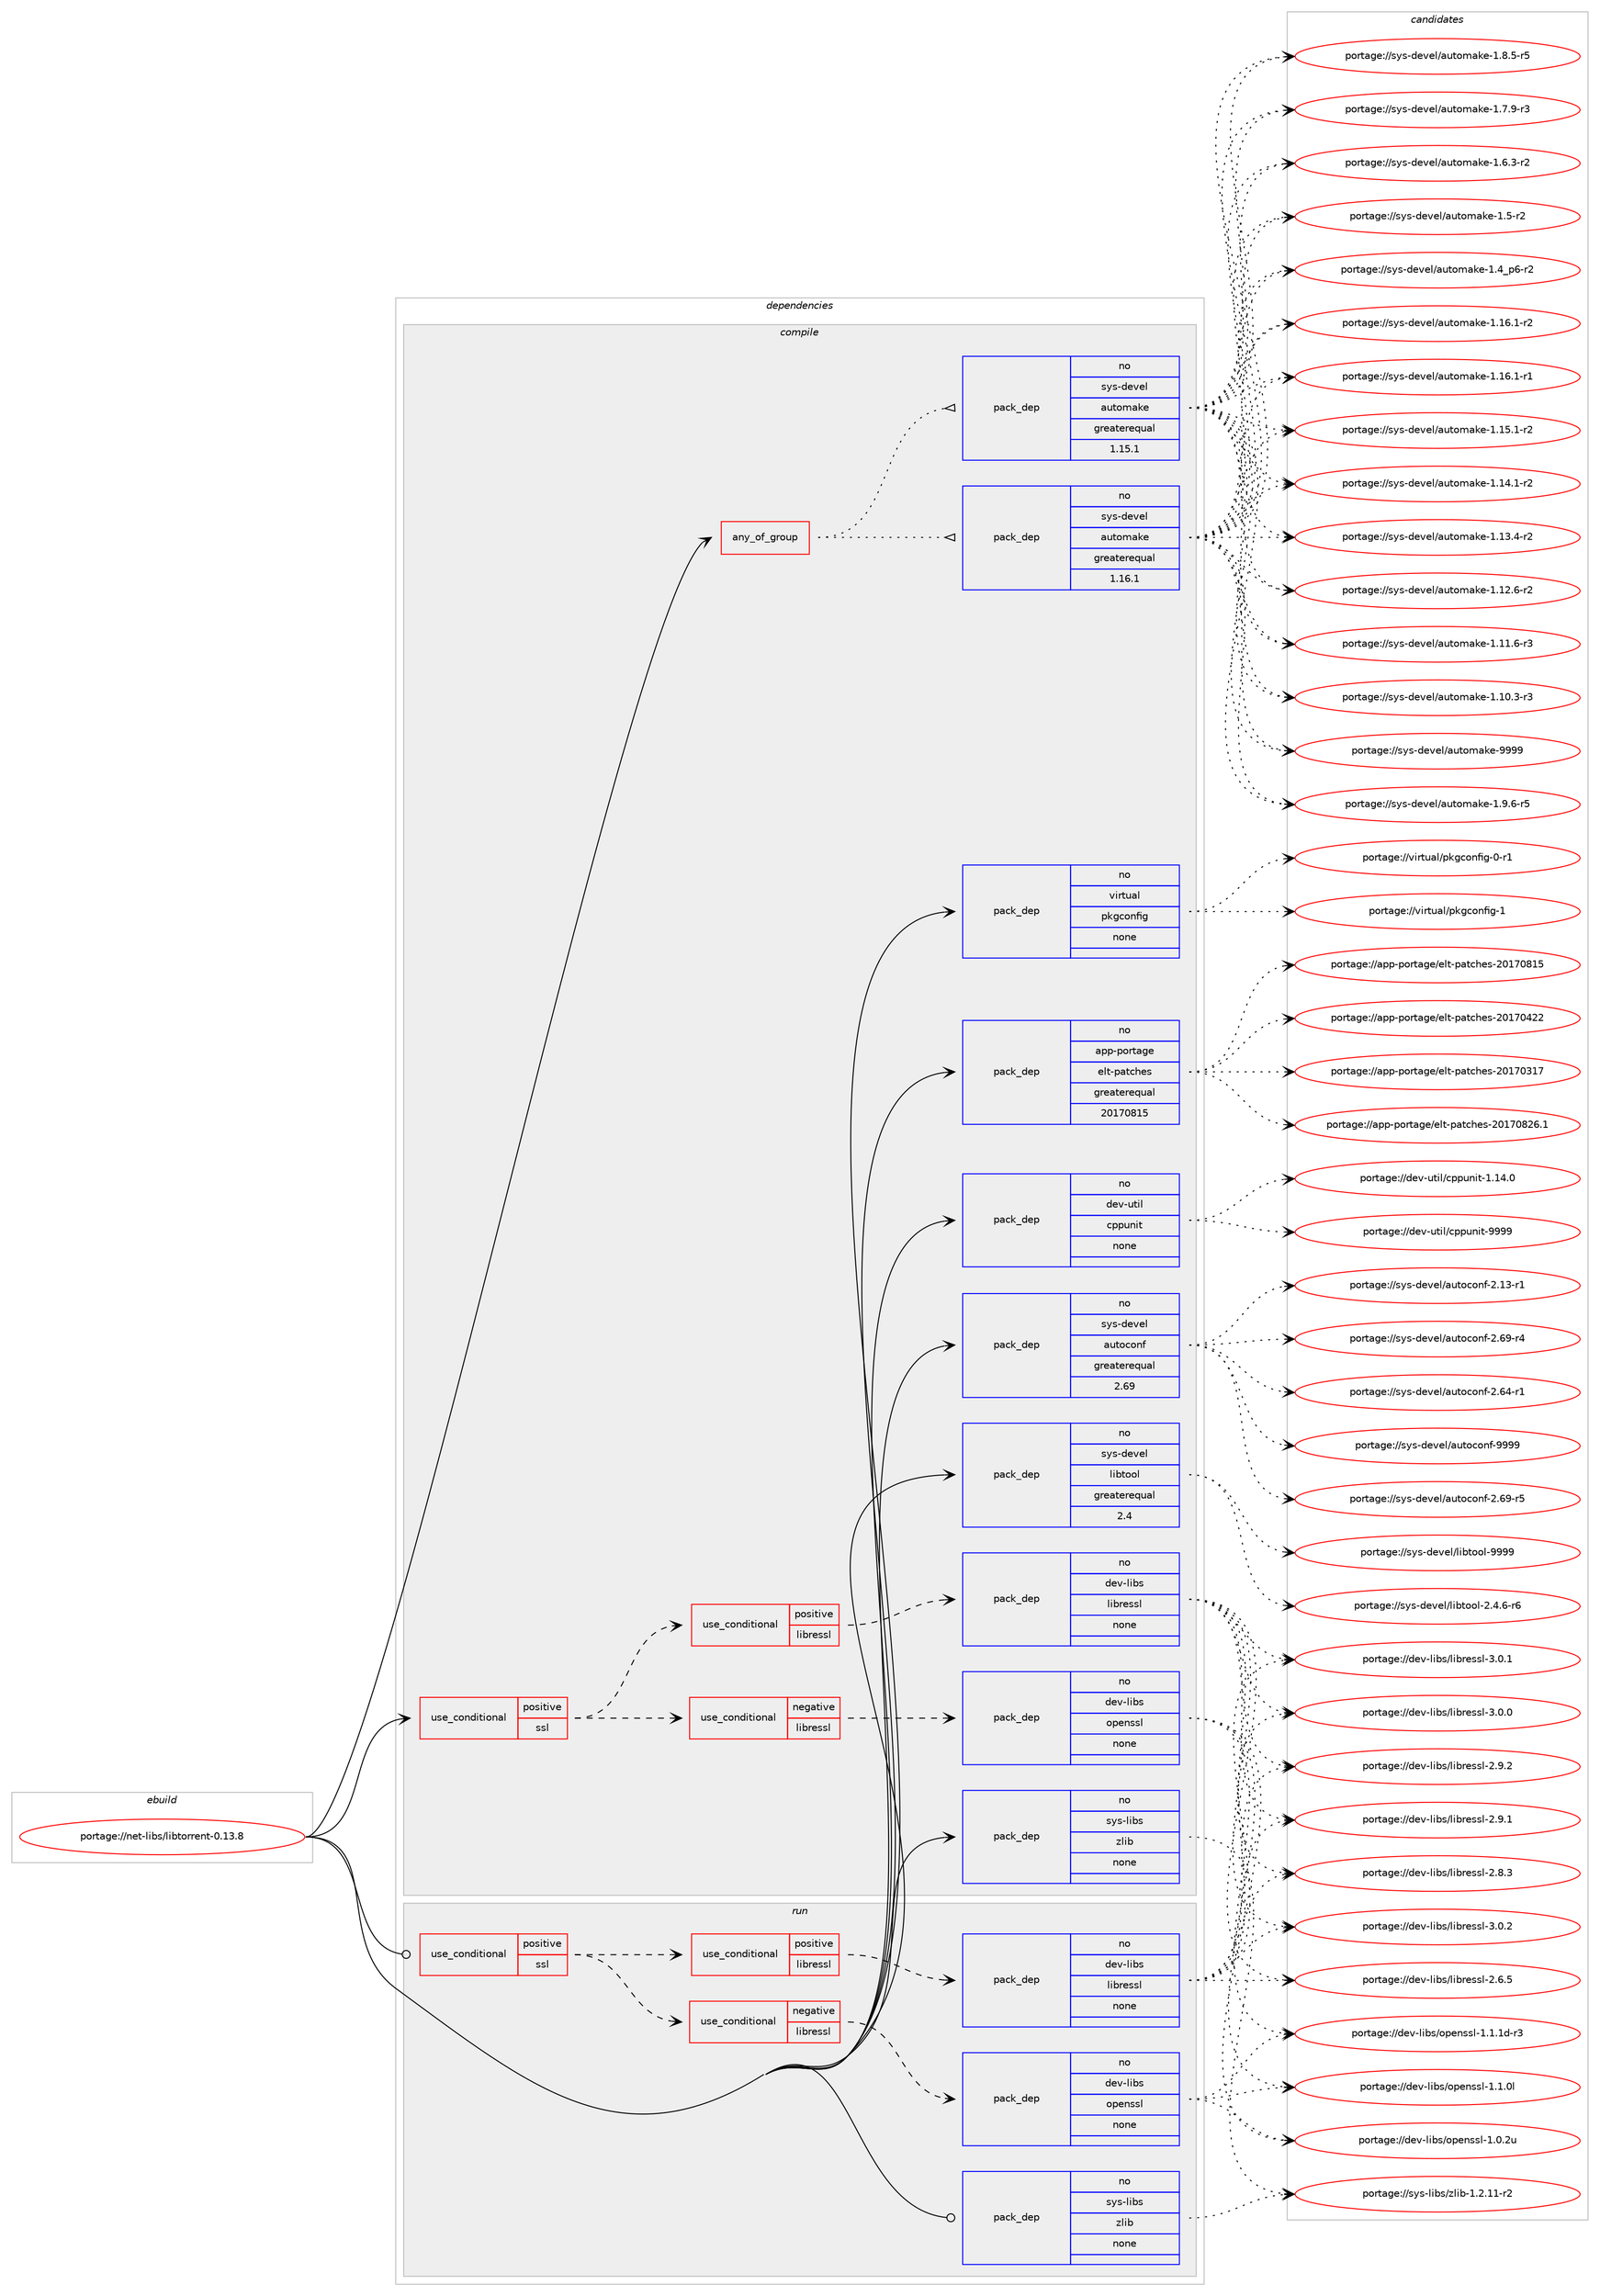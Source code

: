 digraph prolog {

# *************
# Graph options
# *************

newrank=true;
concentrate=true;
compound=true;
graph [rankdir=LR,fontname=Helvetica,fontsize=10,ranksep=1.5];#, ranksep=2.5, nodesep=0.2];
edge  [arrowhead=vee];
node  [fontname=Helvetica,fontsize=10];

# **********
# The ebuild
# **********

subgraph cluster_leftcol {
color=gray;
rank=same;
label=<<i>ebuild</i>>;
id [label="portage://net-libs/libtorrent-0.13.8", color=red, width=4, href="../net-libs/libtorrent-0.13.8.svg"];
}

# ****************
# The dependencies
# ****************

subgraph cluster_midcol {
color=gray;
label=<<i>dependencies</i>>;
subgraph cluster_compile {
fillcolor="#eeeeee";
style=filled;
label=<<i>compile</i>>;
subgraph any2083 {
dependency133475 [label=<<TABLE BORDER="0" CELLBORDER="1" CELLSPACING="0" CELLPADDING="4"><TR><TD CELLPADDING="10">any_of_group</TD></TR></TABLE>>, shape=none, color=red];subgraph pack102716 {
dependency133476 [label=<<TABLE BORDER="0" CELLBORDER="1" CELLSPACING="0" CELLPADDING="4" WIDTH="220"><TR><TD ROWSPAN="6" CELLPADDING="30">pack_dep</TD></TR><TR><TD WIDTH="110">no</TD></TR><TR><TD>sys-devel</TD></TR><TR><TD>automake</TD></TR><TR><TD>greaterequal</TD></TR><TR><TD>1.16.1</TD></TR></TABLE>>, shape=none, color=blue];
}
dependency133475:e -> dependency133476:w [weight=20,style="dotted",arrowhead="oinv"];
subgraph pack102717 {
dependency133477 [label=<<TABLE BORDER="0" CELLBORDER="1" CELLSPACING="0" CELLPADDING="4" WIDTH="220"><TR><TD ROWSPAN="6" CELLPADDING="30">pack_dep</TD></TR><TR><TD WIDTH="110">no</TD></TR><TR><TD>sys-devel</TD></TR><TR><TD>automake</TD></TR><TR><TD>greaterequal</TD></TR><TR><TD>1.15.1</TD></TR></TABLE>>, shape=none, color=blue];
}
dependency133475:e -> dependency133477:w [weight=20,style="dotted",arrowhead="oinv"];
}
id:e -> dependency133475:w [weight=20,style="solid",arrowhead="vee"];
subgraph cond28536 {
dependency133478 [label=<<TABLE BORDER="0" CELLBORDER="1" CELLSPACING="0" CELLPADDING="4"><TR><TD ROWSPAN="3" CELLPADDING="10">use_conditional</TD></TR><TR><TD>positive</TD></TR><TR><TD>ssl</TD></TR></TABLE>>, shape=none, color=red];
subgraph cond28537 {
dependency133479 [label=<<TABLE BORDER="0" CELLBORDER="1" CELLSPACING="0" CELLPADDING="4"><TR><TD ROWSPAN="3" CELLPADDING="10">use_conditional</TD></TR><TR><TD>negative</TD></TR><TR><TD>libressl</TD></TR></TABLE>>, shape=none, color=red];
subgraph pack102718 {
dependency133480 [label=<<TABLE BORDER="0" CELLBORDER="1" CELLSPACING="0" CELLPADDING="4" WIDTH="220"><TR><TD ROWSPAN="6" CELLPADDING="30">pack_dep</TD></TR><TR><TD WIDTH="110">no</TD></TR><TR><TD>dev-libs</TD></TR><TR><TD>openssl</TD></TR><TR><TD>none</TD></TR><TR><TD></TD></TR></TABLE>>, shape=none, color=blue];
}
dependency133479:e -> dependency133480:w [weight=20,style="dashed",arrowhead="vee"];
}
dependency133478:e -> dependency133479:w [weight=20,style="dashed",arrowhead="vee"];
subgraph cond28538 {
dependency133481 [label=<<TABLE BORDER="0" CELLBORDER="1" CELLSPACING="0" CELLPADDING="4"><TR><TD ROWSPAN="3" CELLPADDING="10">use_conditional</TD></TR><TR><TD>positive</TD></TR><TR><TD>libressl</TD></TR></TABLE>>, shape=none, color=red];
subgraph pack102719 {
dependency133482 [label=<<TABLE BORDER="0" CELLBORDER="1" CELLSPACING="0" CELLPADDING="4" WIDTH="220"><TR><TD ROWSPAN="6" CELLPADDING="30">pack_dep</TD></TR><TR><TD WIDTH="110">no</TD></TR><TR><TD>dev-libs</TD></TR><TR><TD>libressl</TD></TR><TR><TD>none</TD></TR><TR><TD></TD></TR></TABLE>>, shape=none, color=blue];
}
dependency133481:e -> dependency133482:w [weight=20,style="dashed",arrowhead="vee"];
}
dependency133478:e -> dependency133481:w [weight=20,style="dashed",arrowhead="vee"];
}
id:e -> dependency133478:w [weight=20,style="solid",arrowhead="vee"];
subgraph pack102720 {
dependency133483 [label=<<TABLE BORDER="0" CELLBORDER="1" CELLSPACING="0" CELLPADDING="4" WIDTH="220"><TR><TD ROWSPAN="6" CELLPADDING="30">pack_dep</TD></TR><TR><TD WIDTH="110">no</TD></TR><TR><TD>app-portage</TD></TR><TR><TD>elt-patches</TD></TR><TR><TD>greaterequal</TD></TR><TR><TD>20170815</TD></TR></TABLE>>, shape=none, color=blue];
}
id:e -> dependency133483:w [weight=20,style="solid",arrowhead="vee"];
subgraph pack102721 {
dependency133484 [label=<<TABLE BORDER="0" CELLBORDER="1" CELLSPACING="0" CELLPADDING="4" WIDTH="220"><TR><TD ROWSPAN="6" CELLPADDING="30">pack_dep</TD></TR><TR><TD WIDTH="110">no</TD></TR><TR><TD>dev-util</TD></TR><TR><TD>cppunit</TD></TR><TR><TD>none</TD></TR><TR><TD></TD></TR></TABLE>>, shape=none, color=blue];
}
id:e -> dependency133484:w [weight=20,style="solid",arrowhead="vee"];
subgraph pack102722 {
dependency133485 [label=<<TABLE BORDER="0" CELLBORDER="1" CELLSPACING="0" CELLPADDING="4" WIDTH="220"><TR><TD ROWSPAN="6" CELLPADDING="30">pack_dep</TD></TR><TR><TD WIDTH="110">no</TD></TR><TR><TD>sys-devel</TD></TR><TR><TD>autoconf</TD></TR><TR><TD>greaterequal</TD></TR><TR><TD>2.69</TD></TR></TABLE>>, shape=none, color=blue];
}
id:e -> dependency133485:w [weight=20,style="solid",arrowhead="vee"];
subgraph pack102723 {
dependency133486 [label=<<TABLE BORDER="0" CELLBORDER="1" CELLSPACING="0" CELLPADDING="4" WIDTH="220"><TR><TD ROWSPAN="6" CELLPADDING="30">pack_dep</TD></TR><TR><TD WIDTH="110">no</TD></TR><TR><TD>sys-devel</TD></TR><TR><TD>libtool</TD></TR><TR><TD>greaterequal</TD></TR><TR><TD>2.4</TD></TR></TABLE>>, shape=none, color=blue];
}
id:e -> dependency133486:w [weight=20,style="solid",arrowhead="vee"];
subgraph pack102724 {
dependency133487 [label=<<TABLE BORDER="0" CELLBORDER="1" CELLSPACING="0" CELLPADDING="4" WIDTH="220"><TR><TD ROWSPAN="6" CELLPADDING="30">pack_dep</TD></TR><TR><TD WIDTH="110">no</TD></TR><TR><TD>sys-libs</TD></TR><TR><TD>zlib</TD></TR><TR><TD>none</TD></TR><TR><TD></TD></TR></TABLE>>, shape=none, color=blue];
}
id:e -> dependency133487:w [weight=20,style="solid",arrowhead="vee"];
subgraph pack102725 {
dependency133488 [label=<<TABLE BORDER="0" CELLBORDER="1" CELLSPACING="0" CELLPADDING="4" WIDTH="220"><TR><TD ROWSPAN="6" CELLPADDING="30">pack_dep</TD></TR><TR><TD WIDTH="110">no</TD></TR><TR><TD>virtual</TD></TR><TR><TD>pkgconfig</TD></TR><TR><TD>none</TD></TR><TR><TD></TD></TR></TABLE>>, shape=none, color=blue];
}
id:e -> dependency133488:w [weight=20,style="solid",arrowhead="vee"];
}
subgraph cluster_compileandrun {
fillcolor="#eeeeee";
style=filled;
label=<<i>compile and run</i>>;
}
subgraph cluster_run {
fillcolor="#eeeeee";
style=filled;
label=<<i>run</i>>;
subgraph cond28539 {
dependency133489 [label=<<TABLE BORDER="0" CELLBORDER="1" CELLSPACING="0" CELLPADDING="4"><TR><TD ROWSPAN="3" CELLPADDING="10">use_conditional</TD></TR><TR><TD>positive</TD></TR><TR><TD>ssl</TD></TR></TABLE>>, shape=none, color=red];
subgraph cond28540 {
dependency133490 [label=<<TABLE BORDER="0" CELLBORDER="1" CELLSPACING="0" CELLPADDING="4"><TR><TD ROWSPAN="3" CELLPADDING="10">use_conditional</TD></TR><TR><TD>negative</TD></TR><TR><TD>libressl</TD></TR></TABLE>>, shape=none, color=red];
subgraph pack102726 {
dependency133491 [label=<<TABLE BORDER="0" CELLBORDER="1" CELLSPACING="0" CELLPADDING="4" WIDTH="220"><TR><TD ROWSPAN="6" CELLPADDING="30">pack_dep</TD></TR><TR><TD WIDTH="110">no</TD></TR><TR><TD>dev-libs</TD></TR><TR><TD>openssl</TD></TR><TR><TD>none</TD></TR><TR><TD></TD></TR></TABLE>>, shape=none, color=blue];
}
dependency133490:e -> dependency133491:w [weight=20,style="dashed",arrowhead="vee"];
}
dependency133489:e -> dependency133490:w [weight=20,style="dashed",arrowhead="vee"];
subgraph cond28541 {
dependency133492 [label=<<TABLE BORDER="0" CELLBORDER="1" CELLSPACING="0" CELLPADDING="4"><TR><TD ROWSPAN="3" CELLPADDING="10">use_conditional</TD></TR><TR><TD>positive</TD></TR><TR><TD>libressl</TD></TR></TABLE>>, shape=none, color=red];
subgraph pack102727 {
dependency133493 [label=<<TABLE BORDER="0" CELLBORDER="1" CELLSPACING="0" CELLPADDING="4" WIDTH="220"><TR><TD ROWSPAN="6" CELLPADDING="30">pack_dep</TD></TR><TR><TD WIDTH="110">no</TD></TR><TR><TD>dev-libs</TD></TR><TR><TD>libressl</TD></TR><TR><TD>none</TD></TR><TR><TD></TD></TR></TABLE>>, shape=none, color=blue];
}
dependency133492:e -> dependency133493:w [weight=20,style="dashed",arrowhead="vee"];
}
dependency133489:e -> dependency133492:w [weight=20,style="dashed",arrowhead="vee"];
}
id:e -> dependency133489:w [weight=20,style="solid",arrowhead="odot"];
subgraph pack102728 {
dependency133494 [label=<<TABLE BORDER="0" CELLBORDER="1" CELLSPACING="0" CELLPADDING="4" WIDTH="220"><TR><TD ROWSPAN="6" CELLPADDING="30">pack_dep</TD></TR><TR><TD WIDTH="110">no</TD></TR><TR><TD>sys-libs</TD></TR><TR><TD>zlib</TD></TR><TR><TD>none</TD></TR><TR><TD></TD></TR></TABLE>>, shape=none, color=blue];
}
id:e -> dependency133494:w [weight=20,style="solid",arrowhead="odot"];
}
}

# **************
# The candidates
# **************

subgraph cluster_choices {
rank=same;
color=gray;
label=<<i>candidates</i>>;

subgraph choice102716 {
color=black;
nodesep=1;
choice115121115451001011181011084797117116111109971071014557575757 [label="portage://sys-devel/automake-9999", color=red, width=4,href="../sys-devel/automake-9999.svg"];
choice115121115451001011181011084797117116111109971071014549465746544511453 [label="portage://sys-devel/automake-1.9.6-r5", color=red, width=4,href="../sys-devel/automake-1.9.6-r5.svg"];
choice115121115451001011181011084797117116111109971071014549465646534511453 [label="portage://sys-devel/automake-1.8.5-r5", color=red, width=4,href="../sys-devel/automake-1.8.5-r5.svg"];
choice115121115451001011181011084797117116111109971071014549465546574511451 [label="portage://sys-devel/automake-1.7.9-r3", color=red, width=4,href="../sys-devel/automake-1.7.9-r3.svg"];
choice115121115451001011181011084797117116111109971071014549465446514511450 [label="portage://sys-devel/automake-1.6.3-r2", color=red, width=4,href="../sys-devel/automake-1.6.3-r2.svg"];
choice11512111545100101118101108479711711611110997107101454946534511450 [label="portage://sys-devel/automake-1.5-r2", color=red, width=4,href="../sys-devel/automake-1.5-r2.svg"];
choice115121115451001011181011084797117116111109971071014549465295112544511450 [label="portage://sys-devel/automake-1.4_p6-r2", color=red, width=4,href="../sys-devel/automake-1.4_p6-r2.svg"];
choice11512111545100101118101108479711711611110997107101454946495446494511450 [label="portage://sys-devel/automake-1.16.1-r2", color=red, width=4,href="../sys-devel/automake-1.16.1-r2.svg"];
choice11512111545100101118101108479711711611110997107101454946495446494511449 [label="portage://sys-devel/automake-1.16.1-r1", color=red, width=4,href="../sys-devel/automake-1.16.1-r1.svg"];
choice11512111545100101118101108479711711611110997107101454946495346494511450 [label="portage://sys-devel/automake-1.15.1-r2", color=red, width=4,href="../sys-devel/automake-1.15.1-r2.svg"];
choice11512111545100101118101108479711711611110997107101454946495246494511450 [label="portage://sys-devel/automake-1.14.1-r2", color=red, width=4,href="../sys-devel/automake-1.14.1-r2.svg"];
choice11512111545100101118101108479711711611110997107101454946495146524511450 [label="portage://sys-devel/automake-1.13.4-r2", color=red, width=4,href="../sys-devel/automake-1.13.4-r2.svg"];
choice11512111545100101118101108479711711611110997107101454946495046544511450 [label="portage://sys-devel/automake-1.12.6-r2", color=red, width=4,href="../sys-devel/automake-1.12.6-r2.svg"];
choice11512111545100101118101108479711711611110997107101454946494946544511451 [label="portage://sys-devel/automake-1.11.6-r3", color=red, width=4,href="../sys-devel/automake-1.11.6-r3.svg"];
choice11512111545100101118101108479711711611110997107101454946494846514511451 [label="portage://sys-devel/automake-1.10.3-r3", color=red, width=4,href="../sys-devel/automake-1.10.3-r3.svg"];
dependency133476:e -> choice115121115451001011181011084797117116111109971071014557575757:w [style=dotted,weight="100"];
dependency133476:e -> choice115121115451001011181011084797117116111109971071014549465746544511453:w [style=dotted,weight="100"];
dependency133476:e -> choice115121115451001011181011084797117116111109971071014549465646534511453:w [style=dotted,weight="100"];
dependency133476:e -> choice115121115451001011181011084797117116111109971071014549465546574511451:w [style=dotted,weight="100"];
dependency133476:e -> choice115121115451001011181011084797117116111109971071014549465446514511450:w [style=dotted,weight="100"];
dependency133476:e -> choice11512111545100101118101108479711711611110997107101454946534511450:w [style=dotted,weight="100"];
dependency133476:e -> choice115121115451001011181011084797117116111109971071014549465295112544511450:w [style=dotted,weight="100"];
dependency133476:e -> choice11512111545100101118101108479711711611110997107101454946495446494511450:w [style=dotted,weight="100"];
dependency133476:e -> choice11512111545100101118101108479711711611110997107101454946495446494511449:w [style=dotted,weight="100"];
dependency133476:e -> choice11512111545100101118101108479711711611110997107101454946495346494511450:w [style=dotted,weight="100"];
dependency133476:e -> choice11512111545100101118101108479711711611110997107101454946495246494511450:w [style=dotted,weight="100"];
dependency133476:e -> choice11512111545100101118101108479711711611110997107101454946495146524511450:w [style=dotted,weight="100"];
dependency133476:e -> choice11512111545100101118101108479711711611110997107101454946495046544511450:w [style=dotted,weight="100"];
dependency133476:e -> choice11512111545100101118101108479711711611110997107101454946494946544511451:w [style=dotted,weight="100"];
dependency133476:e -> choice11512111545100101118101108479711711611110997107101454946494846514511451:w [style=dotted,weight="100"];
}
subgraph choice102717 {
color=black;
nodesep=1;
choice115121115451001011181011084797117116111109971071014557575757 [label="portage://sys-devel/automake-9999", color=red, width=4,href="../sys-devel/automake-9999.svg"];
choice115121115451001011181011084797117116111109971071014549465746544511453 [label="portage://sys-devel/automake-1.9.6-r5", color=red, width=4,href="../sys-devel/automake-1.9.6-r5.svg"];
choice115121115451001011181011084797117116111109971071014549465646534511453 [label="portage://sys-devel/automake-1.8.5-r5", color=red, width=4,href="../sys-devel/automake-1.8.5-r5.svg"];
choice115121115451001011181011084797117116111109971071014549465546574511451 [label="portage://sys-devel/automake-1.7.9-r3", color=red, width=4,href="../sys-devel/automake-1.7.9-r3.svg"];
choice115121115451001011181011084797117116111109971071014549465446514511450 [label="portage://sys-devel/automake-1.6.3-r2", color=red, width=4,href="../sys-devel/automake-1.6.3-r2.svg"];
choice11512111545100101118101108479711711611110997107101454946534511450 [label="portage://sys-devel/automake-1.5-r2", color=red, width=4,href="../sys-devel/automake-1.5-r2.svg"];
choice115121115451001011181011084797117116111109971071014549465295112544511450 [label="portage://sys-devel/automake-1.4_p6-r2", color=red, width=4,href="../sys-devel/automake-1.4_p6-r2.svg"];
choice11512111545100101118101108479711711611110997107101454946495446494511450 [label="portage://sys-devel/automake-1.16.1-r2", color=red, width=4,href="../sys-devel/automake-1.16.1-r2.svg"];
choice11512111545100101118101108479711711611110997107101454946495446494511449 [label="portage://sys-devel/automake-1.16.1-r1", color=red, width=4,href="../sys-devel/automake-1.16.1-r1.svg"];
choice11512111545100101118101108479711711611110997107101454946495346494511450 [label="portage://sys-devel/automake-1.15.1-r2", color=red, width=4,href="../sys-devel/automake-1.15.1-r2.svg"];
choice11512111545100101118101108479711711611110997107101454946495246494511450 [label="portage://sys-devel/automake-1.14.1-r2", color=red, width=4,href="../sys-devel/automake-1.14.1-r2.svg"];
choice11512111545100101118101108479711711611110997107101454946495146524511450 [label="portage://sys-devel/automake-1.13.4-r2", color=red, width=4,href="../sys-devel/automake-1.13.4-r2.svg"];
choice11512111545100101118101108479711711611110997107101454946495046544511450 [label="portage://sys-devel/automake-1.12.6-r2", color=red, width=4,href="../sys-devel/automake-1.12.6-r2.svg"];
choice11512111545100101118101108479711711611110997107101454946494946544511451 [label="portage://sys-devel/automake-1.11.6-r3", color=red, width=4,href="../sys-devel/automake-1.11.6-r3.svg"];
choice11512111545100101118101108479711711611110997107101454946494846514511451 [label="portage://sys-devel/automake-1.10.3-r3", color=red, width=4,href="../sys-devel/automake-1.10.3-r3.svg"];
dependency133477:e -> choice115121115451001011181011084797117116111109971071014557575757:w [style=dotted,weight="100"];
dependency133477:e -> choice115121115451001011181011084797117116111109971071014549465746544511453:w [style=dotted,weight="100"];
dependency133477:e -> choice115121115451001011181011084797117116111109971071014549465646534511453:w [style=dotted,weight="100"];
dependency133477:e -> choice115121115451001011181011084797117116111109971071014549465546574511451:w [style=dotted,weight="100"];
dependency133477:e -> choice115121115451001011181011084797117116111109971071014549465446514511450:w [style=dotted,weight="100"];
dependency133477:e -> choice11512111545100101118101108479711711611110997107101454946534511450:w [style=dotted,weight="100"];
dependency133477:e -> choice115121115451001011181011084797117116111109971071014549465295112544511450:w [style=dotted,weight="100"];
dependency133477:e -> choice11512111545100101118101108479711711611110997107101454946495446494511450:w [style=dotted,weight="100"];
dependency133477:e -> choice11512111545100101118101108479711711611110997107101454946495446494511449:w [style=dotted,weight="100"];
dependency133477:e -> choice11512111545100101118101108479711711611110997107101454946495346494511450:w [style=dotted,weight="100"];
dependency133477:e -> choice11512111545100101118101108479711711611110997107101454946495246494511450:w [style=dotted,weight="100"];
dependency133477:e -> choice11512111545100101118101108479711711611110997107101454946495146524511450:w [style=dotted,weight="100"];
dependency133477:e -> choice11512111545100101118101108479711711611110997107101454946495046544511450:w [style=dotted,weight="100"];
dependency133477:e -> choice11512111545100101118101108479711711611110997107101454946494946544511451:w [style=dotted,weight="100"];
dependency133477:e -> choice11512111545100101118101108479711711611110997107101454946494846514511451:w [style=dotted,weight="100"];
}
subgraph choice102718 {
color=black;
nodesep=1;
choice1001011184510810598115471111121011101151151084549464946491004511451 [label="portage://dev-libs/openssl-1.1.1d-r3", color=red, width=4,href="../dev-libs/openssl-1.1.1d-r3.svg"];
choice100101118451081059811547111112101110115115108454946494648108 [label="portage://dev-libs/openssl-1.1.0l", color=red, width=4,href="../dev-libs/openssl-1.1.0l.svg"];
choice100101118451081059811547111112101110115115108454946484650117 [label="portage://dev-libs/openssl-1.0.2u", color=red, width=4,href="../dev-libs/openssl-1.0.2u.svg"];
dependency133480:e -> choice1001011184510810598115471111121011101151151084549464946491004511451:w [style=dotted,weight="100"];
dependency133480:e -> choice100101118451081059811547111112101110115115108454946494648108:w [style=dotted,weight="100"];
dependency133480:e -> choice100101118451081059811547111112101110115115108454946484650117:w [style=dotted,weight="100"];
}
subgraph choice102719 {
color=black;
nodesep=1;
choice10010111845108105981154710810598114101115115108455146484650 [label="portage://dev-libs/libressl-3.0.2", color=red, width=4,href="../dev-libs/libressl-3.0.2.svg"];
choice10010111845108105981154710810598114101115115108455146484649 [label="portage://dev-libs/libressl-3.0.1", color=red, width=4,href="../dev-libs/libressl-3.0.1.svg"];
choice10010111845108105981154710810598114101115115108455146484648 [label="portage://dev-libs/libressl-3.0.0", color=red, width=4,href="../dev-libs/libressl-3.0.0.svg"];
choice10010111845108105981154710810598114101115115108455046574650 [label="portage://dev-libs/libressl-2.9.2", color=red, width=4,href="../dev-libs/libressl-2.9.2.svg"];
choice10010111845108105981154710810598114101115115108455046574649 [label="portage://dev-libs/libressl-2.9.1", color=red, width=4,href="../dev-libs/libressl-2.9.1.svg"];
choice10010111845108105981154710810598114101115115108455046564651 [label="portage://dev-libs/libressl-2.8.3", color=red, width=4,href="../dev-libs/libressl-2.8.3.svg"];
choice10010111845108105981154710810598114101115115108455046544653 [label="portage://dev-libs/libressl-2.6.5", color=red, width=4,href="../dev-libs/libressl-2.6.5.svg"];
dependency133482:e -> choice10010111845108105981154710810598114101115115108455146484650:w [style=dotted,weight="100"];
dependency133482:e -> choice10010111845108105981154710810598114101115115108455146484649:w [style=dotted,weight="100"];
dependency133482:e -> choice10010111845108105981154710810598114101115115108455146484648:w [style=dotted,weight="100"];
dependency133482:e -> choice10010111845108105981154710810598114101115115108455046574650:w [style=dotted,weight="100"];
dependency133482:e -> choice10010111845108105981154710810598114101115115108455046574649:w [style=dotted,weight="100"];
dependency133482:e -> choice10010111845108105981154710810598114101115115108455046564651:w [style=dotted,weight="100"];
dependency133482:e -> choice10010111845108105981154710810598114101115115108455046544653:w [style=dotted,weight="100"];
}
subgraph choice102720 {
color=black;
nodesep=1;
choice971121124511211111411697103101471011081164511297116991041011154550484955485650544649 [label="portage://app-portage/elt-patches-20170826.1", color=red, width=4,href="../app-portage/elt-patches-20170826.1.svg"];
choice97112112451121111141169710310147101108116451129711699104101115455048495548564953 [label="portage://app-portage/elt-patches-20170815", color=red, width=4,href="../app-portage/elt-patches-20170815.svg"];
choice97112112451121111141169710310147101108116451129711699104101115455048495548525050 [label="portage://app-portage/elt-patches-20170422", color=red, width=4,href="../app-portage/elt-patches-20170422.svg"];
choice97112112451121111141169710310147101108116451129711699104101115455048495548514955 [label="portage://app-portage/elt-patches-20170317", color=red, width=4,href="../app-portage/elt-patches-20170317.svg"];
dependency133483:e -> choice971121124511211111411697103101471011081164511297116991041011154550484955485650544649:w [style=dotted,weight="100"];
dependency133483:e -> choice97112112451121111141169710310147101108116451129711699104101115455048495548564953:w [style=dotted,weight="100"];
dependency133483:e -> choice97112112451121111141169710310147101108116451129711699104101115455048495548525050:w [style=dotted,weight="100"];
dependency133483:e -> choice97112112451121111141169710310147101108116451129711699104101115455048495548514955:w [style=dotted,weight="100"];
}
subgraph choice102721 {
color=black;
nodesep=1;
choice1001011184511711610510847991121121171101051164557575757 [label="portage://dev-util/cppunit-9999", color=red, width=4,href="../dev-util/cppunit-9999.svg"];
choice10010111845117116105108479911211211711010511645494649524648 [label="portage://dev-util/cppunit-1.14.0", color=red, width=4,href="../dev-util/cppunit-1.14.0.svg"];
dependency133484:e -> choice1001011184511711610510847991121121171101051164557575757:w [style=dotted,weight="100"];
dependency133484:e -> choice10010111845117116105108479911211211711010511645494649524648:w [style=dotted,weight="100"];
}
subgraph choice102722 {
color=black;
nodesep=1;
choice115121115451001011181011084797117116111991111101024557575757 [label="portage://sys-devel/autoconf-9999", color=red, width=4,href="../sys-devel/autoconf-9999.svg"];
choice1151211154510010111810110847971171161119911111010245504654574511453 [label="portage://sys-devel/autoconf-2.69-r5", color=red, width=4,href="../sys-devel/autoconf-2.69-r5.svg"];
choice1151211154510010111810110847971171161119911111010245504654574511452 [label="portage://sys-devel/autoconf-2.69-r4", color=red, width=4,href="../sys-devel/autoconf-2.69-r4.svg"];
choice1151211154510010111810110847971171161119911111010245504654524511449 [label="portage://sys-devel/autoconf-2.64-r1", color=red, width=4,href="../sys-devel/autoconf-2.64-r1.svg"];
choice1151211154510010111810110847971171161119911111010245504649514511449 [label="portage://sys-devel/autoconf-2.13-r1", color=red, width=4,href="../sys-devel/autoconf-2.13-r1.svg"];
dependency133485:e -> choice115121115451001011181011084797117116111991111101024557575757:w [style=dotted,weight="100"];
dependency133485:e -> choice1151211154510010111810110847971171161119911111010245504654574511453:w [style=dotted,weight="100"];
dependency133485:e -> choice1151211154510010111810110847971171161119911111010245504654574511452:w [style=dotted,weight="100"];
dependency133485:e -> choice1151211154510010111810110847971171161119911111010245504654524511449:w [style=dotted,weight="100"];
dependency133485:e -> choice1151211154510010111810110847971171161119911111010245504649514511449:w [style=dotted,weight="100"];
}
subgraph choice102723 {
color=black;
nodesep=1;
choice1151211154510010111810110847108105981161111111084557575757 [label="portage://sys-devel/libtool-9999", color=red, width=4,href="../sys-devel/libtool-9999.svg"];
choice1151211154510010111810110847108105981161111111084550465246544511454 [label="portage://sys-devel/libtool-2.4.6-r6", color=red, width=4,href="../sys-devel/libtool-2.4.6-r6.svg"];
dependency133486:e -> choice1151211154510010111810110847108105981161111111084557575757:w [style=dotted,weight="100"];
dependency133486:e -> choice1151211154510010111810110847108105981161111111084550465246544511454:w [style=dotted,weight="100"];
}
subgraph choice102724 {
color=black;
nodesep=1;
choice11512111545108105981154712210810598454946504649494511450 [label="portage://sys-libs/zlib-1.2.11-r2", color=red, width=4,href="../sys-libs/zlib-1.2.11-r2.svg"];
dependency133487:e -> choice11512111545108105981154712210810598454946504649494511450:w [style=dotted,weight="100"];
}
subgraph choice102725 {
color=black;
nodesep=1;
choice1181051141161179710847112107103991111101021051034549 [label="portage://virtual/pkgconfig-1", color=red, width=4,href="../virtual/pkgconfig-1.svg"];
choice11810511411611797108471121071039911111010210510345484511449 [label="portage://virtual/pkgconfig-0-r1", color=red, width=4,href="../virtual/pkgconfig-0-r1.svg"];
dependency133488:e -> choice1181051141161179710847112107103991111101021051034549:w [style=dotted,weight="100"];
dependency133488:e -> choice11810511411611797108471121071039911111010210510345484511449:w [style=dotted,weight="100"];
}
subgraph choice102726 {
color=black;
nodesep=1;
choice1001011184510810598115471111121011101151151084549464946491004511451 [label="portage://dev-libs/openssl-1.1.1d-r3", color=red, width=4,href="../dev-libs/openssl-1.1.1d-r3.svg"];
choice100101118451081059811547111112101110115115108454946494648108 [label="portage://dev-libs/openssl-1.1.0l", color=red, width=4,href="../dev-libs/openssl-1.1.0l.svg"];
choice100101118451081059811547111112101110115115108454946484650117 [label="portage://dev-libs/openssl-1.0.2u", color=red, width=4,href="../dev-libs/openssl-1.0.2u.svg"];
dependency133491:e -> choice1001011184510810598115471111121011101151151084549464946491004511451:w [style=dotted,weight="100"];
dependency133491:e -> choice100101118451081059811547111112101110115115108454946494648108:w [style=dotted,weight="100"];
dependency133491:e -> choice100101118451081059811547111112101110115115108454946484650117:w [style=dotted,weight="100"];
}
subgraph choice102727 {
color=black;
nodesep=1;
choice10010111845108105981154710810598114101115115108455146484650 [label="portage://dev-libs/libressl-3.0.2", color=red, width=4,href="../dev-libs/libressl-3.0.2.svg"];
choice10010111845108105981154710810598114101115115108455146484649 [label="portage://dev-libs/libressl-3.0.1", color=red, width=4,href="../dev-libs/libressl-3.0.1.svg"];
choice10010111845108105981154710810598114101115115108455146484648 [label="portage://dev-libs/libressl-3.0.0", color=red, width=4,href="../dev-libs/libressl-3.0.0.svg"];
choice10010111845108105981154710810598114101115115108455046574650 [label="portage://dev-libs/libressl-2.9.2", color=red, width=4,href="../dev-libs/libressl-2.9.2.svg"];
choice10010111845108105981154710810598114101115115108455046574649 [label="portage://dev-libs/libressl-2.9.1", color=red, width=4,href="../dev-libs/libressl-2.9.1.svg"];
choice10010111845108105981154710810598114101115115108455046564651 [label="portage://dev-libs/libressl-2.8.3", color=red, width=4,href="../dev-libs/libressl-2.8.3.svg"];
choice10010111845108105981154710810598114101115115108455046544653 [label="portage://dev-libs/libressl-2.6.5", color=red, width=4,href="../dev-libs/libressl-2.6.5.svg"];
dependency133493:e -> choice10010111845108105981154710810598114101115115108455146484650:w [style=dotted,weight="100"];
dependency133493:e -> choice10010111845108105981154710810598114101115115108455146484649:w [style=dotted,weight="100"];
dependency133493:e -> choice10010111845108105981154710810598114101115115108455146484648:w [style=dotted,weight="100"];
dependency133493:e -> choice10010111845108105981154710810598114101115115108455046574650:w [style=dotted,weight="100"];
dependency133493:e -> choice10010111845108105981154710810598114101115115108455046574649:w [style=dotted,weight="100"];
dependency133493:e -> choice10010111845108105981154710810598114101115115108455046564651:w [style=dotted,weight="100"];
dependency133493:e -> choice10010111845108105981154710810598114101115115108455046544653:w [style=dotted,weight="100"];
}
subgraph choice102728 {
color=black;
nodesep=1;
choice11512111545108105981154712210810598454946504649494511450 [label="portage://sys-libs/zlib-1.2.11-r2", color=red, width=4,href="../sys-libs/zlib-1.2.11-r2.svg"];
dependency133494:e -> choice11512111545108105981154712210810598454946504649494511450:w [style=dotted,weight="100"];
}
}

}
